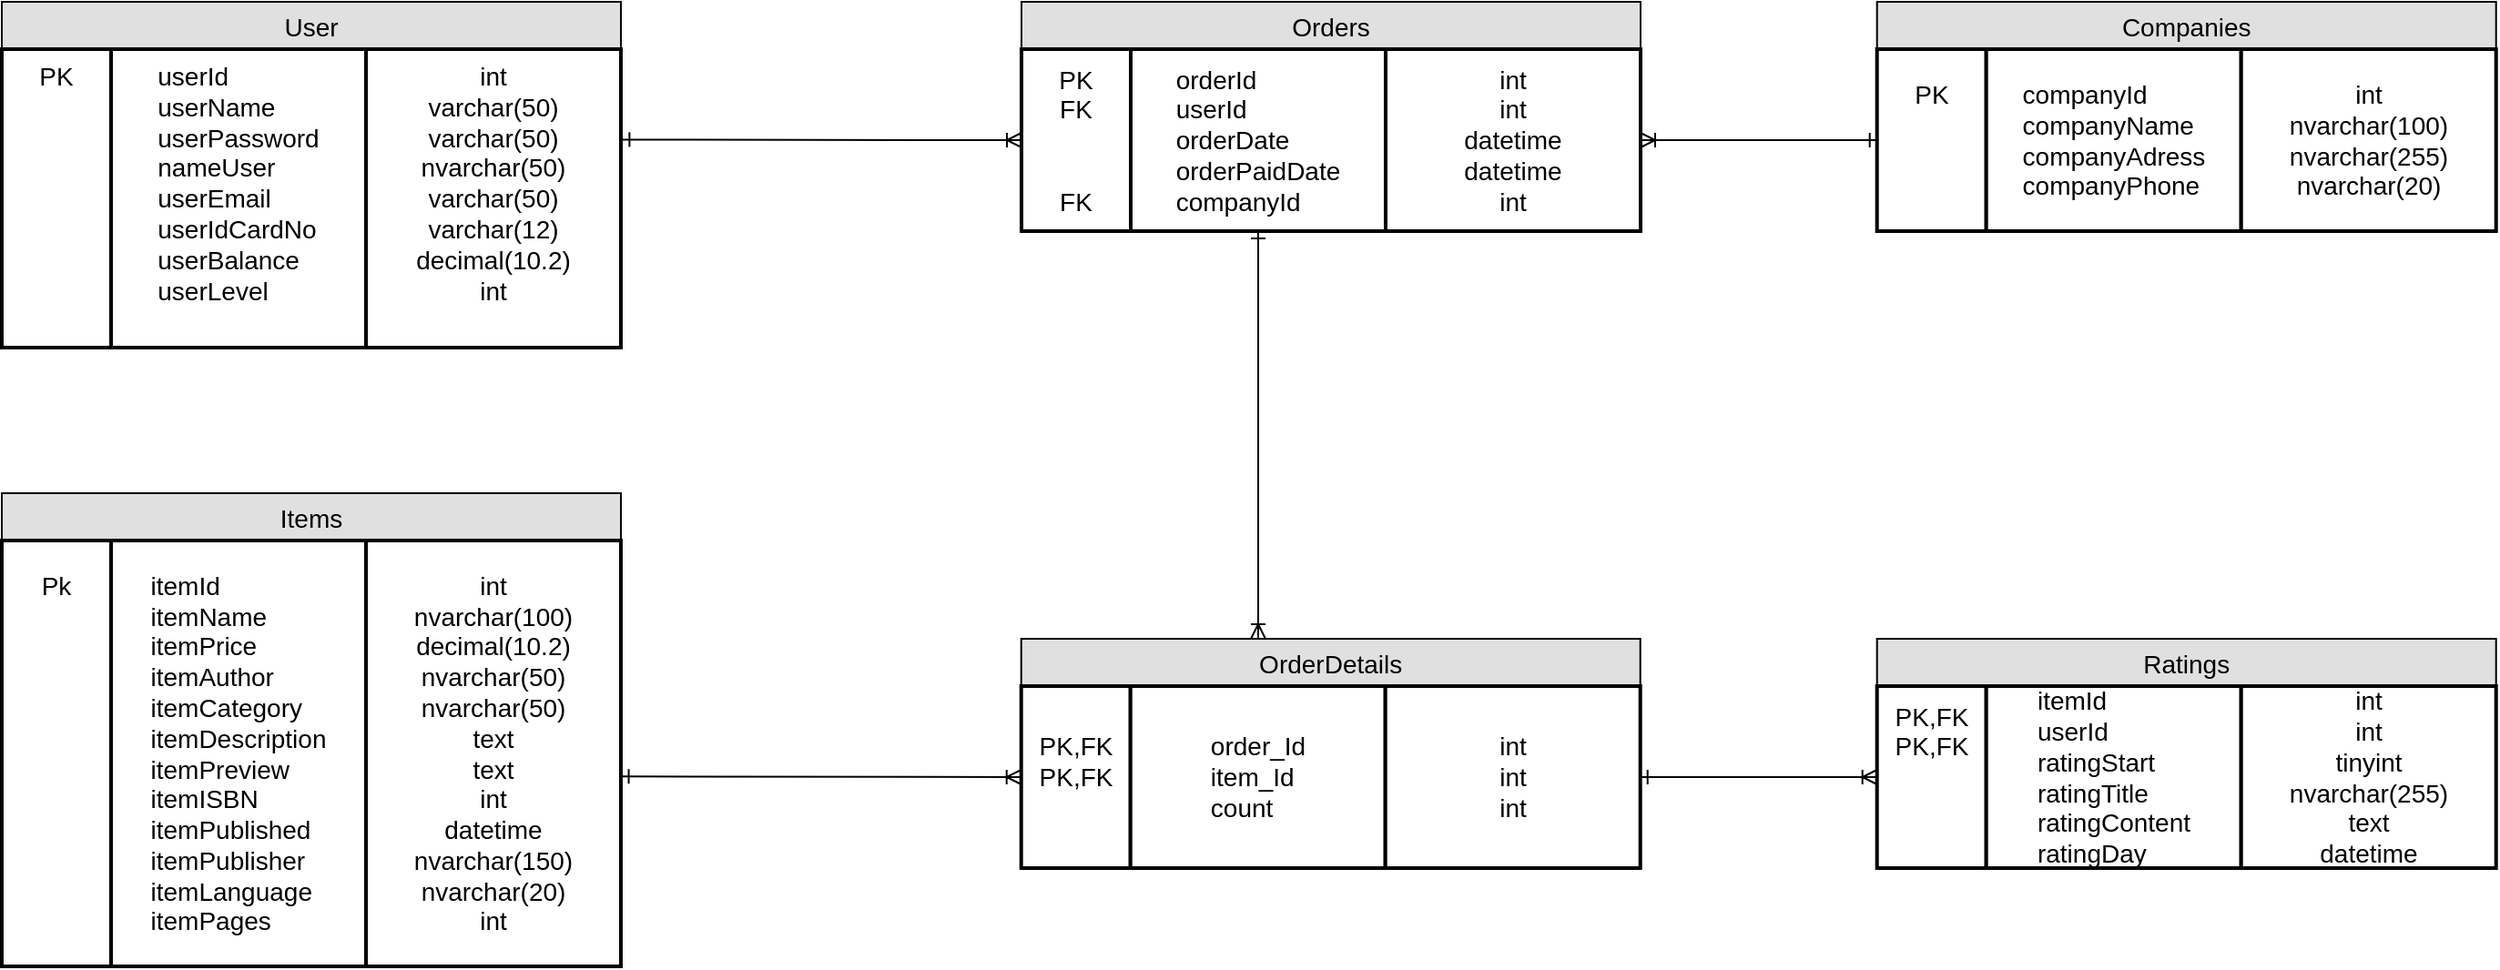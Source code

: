 <mxfile version="10.6.6" type="device"><diagram id="H6oL9b2vd_aFE2yaC4DL" name="Page-1"><mxGraphModel dx="840" dy="403" grid="1" gridSize="10" guides="1" tooltips="1" connect="1" arrows="1" fold="1" page="1" pageScale="1" pageWidth="827" pageHeight="1169" math="0" shadow="0"><root><mxCell id="0"/><mxCell id="1" parent="0"/><mxCell id="TEdLREAjGQqQcRrzh5po-1" value="User" style="text;align=center;verticalAlign=middle;spacingLeft=4;spacingRight=4;strokeColor=#000000;fillColor=#e0e0e0;rotatable=0;points=[[0,0.5],[1,0.5]];portConstraint=eastwest;fontSize=14;" parent="1" vertex="1"><mxGeometry x="180" y="80" width="340" height="26" as="geometry"/></mxCell><mxCell id="TEdLREAjGQqQcRrzh5po-3" value="PK&lt;br&gt;&lt;br&gt;&lt;br&gt;&lt;br&gt;&lt;br&gt;&lt;br&gt;&lt;br&gt;&lt;br&gt;&lt;br&gt;" style="strokeWidth=2;whiteSpace=wrap;html=1;align=center;fontSize=14;" parent="1" vertex="1"><mxGeometry x="180" y="106" width="60" height="164" as="geometry"/></mxCell><mxCell id="TEdLREAjGQqQcRrzh5po-5" value="&lt;div style=&quot;text-align: left&quot;&gt;&lt;span&gt;userId&lt;/span&gt;&lt;br&gt;&lt;/div&gt;&lt;div style=&quot;text-align: left&quot;&gt;&lt;span&gt;userName&lt;/span&gt;&lt;span&gt;&lt;br&gt;&lt;/span&gt;&lt;/div&gt;&lt;div style=&quot;text-align: left&quot;&gt;&lt;span&gt;userPassword&lt;/span&gt;&lt;span&gt;&lt;br&gt;&lt;/span&gt;&lt;/div&gt;&lt;div style=&quot;text-align: left&quot;&gt;&lt;span&gt;nameUser&lt;/span&gt;&lt;span&gt;&lt;br&gt;&lt;/span&gt;&lt;/div&gt;&lt;div style=&quot;text-align: left&quot;&gt;&lt;span&gt;userEmail&lt;/span&gt;&lt;span&gt;&lt;br&gt;&lt;/span&gt;&lt;/div&gt;&lt;div style=&quot;text-align: left&quot;&gt;&lt;span&gt;userIdCardNo&lt;/span&gt;&lt;span&gt;&lt;br&gt;&lt;/span&gt;&lt;/div&gt;&lt;div style=&quot;text-align: left&quot;&gt;&lt;span&gt;userBalance&lt;/span&gt;&lt;span&gt;&lt;br&gt;&lt;/span&gt;&lt;/div&gt;&lt;div style=&quot;text-align: left&quot;&gt;&lt;span&gt;userLevel&lt;/span&gt;&lt;span&gt;&lt;br&gt;&lt;/span&gt;&lt;/div&gt;&lt;div style=&quot;text-align: left&quot;&gt;&lt;br&gt;&lt;/div&gt;" style="strokeWidth=2;whiteSpace=wrap;html=1;align=center;fontSize=14;" parent="1" vertex="1"><mxGeometry x="240" y="106" width="140" height="164" as="geometry"/></mxCell><mxCell id="TEdLREAjGQqQcRrzh5po-6" value="int&lt;br&gt;varchar(50)&lt;br&gt;varchar(50)&lt;br&gt;nvarchar(50)&lt;br&gt;varchar(50)&lt;br&gt;varchar(12)&lt;br&gt;decimal(10.2)&lt;br&gt;int&lt;br&gt;&lt;br&gt;" style="strokeWidth=2;whiteSpace=wrap;html=1;align=center;fontSize=14;" parent="1" vertex="1"><mxGeometry x="380" y="106" width="140" height="164" as="geometry"/></mxCell><mxCell id="TEdLREAjGQqQcRrzh5po-7" value="Orders" style="text;align=center;verticalAlign=middle;spacingLeft=4;spacingRight=4;strokeColor=#000000;fillColor=#e0e0e0;rotatable=0;points=[[0,0.5],[1,0.5]];portConstraint=eastwest;fontSize=14;" parent="1" vertex="1"><mxGeometry x="740" y="80" width="340" height="26" as="geometry"/></mxCell><mxCell id="TEdLREAjGQqQcRrzh5po-8" value="&lt;br&gt;&lt;br&gt;PK&lt;br&gt;FK&lt;br&gt;&lt;br&gt;&lt;br&gt;FK&lt;br&gt;&lt;br&gt;&lt;br&gt;" style="strokeWidth=2;whiteSpace=wrap;html=1;align=center;fontSize=14;" parent="1" vertex="1"><mxGeometry x="740" y="106" width="60" height="100" as="geometry"/></mxCell><mxCell id="TEdLREAjGQqQcRrzh5po-9" value="&lt;div style=&quot;text-align: left&quot;&gt;&lt;span&gt;&lt;br&gt;&lt;/span&gt;&lt;/div&gt;&lt;div style=&quot;text-align: left&quot;&gt;&lt;span&gt;orderId&lt;/span&gt;&lt;br&gt;&lt;/div&gt;&lt;div style=&quot;text-align: left&quot;&gt;&lt;span&gt;userId&lt;/span&gt;&lt;span&gt;&lt;br&gt;&lt;/span&gt;&lt;/div&gt;&lt;div style=&quot;text-align: left&quot;&gt;&lt;span&gt;orderDate&lt;/span&gt;&lt;span&gt;&lt;br&gt;&lt;/span&gt;&lt;/div&gt;&lt;div style=&quot;text-align: left&quot;&gt;&lt;span&gt;orderPaidDate&lt;/span&gt;&lt;span&gt;&lt;br&gt;&lt;/span&gt;&lt;/div&gt;&lt;div style=&quot;text-align: left&quot;&gt;companyId&lt;span&gt;&lt;br&gt;&lt;/span&gt;&lt;/div&gt;&lt;div style=&quot;text-align: left&quot;&gt;&lt;span&gt;&lt;br&gt;&lt;/span&gt;&lt;/div&gt;" style="strokeWidth=2;whiteSpace=wrap;html=1;align=center;fontSize=14;" parent="1" vertex="1"><mxGeometry x="800" y="106" width="140" height="100" as="geometry"/></mxCell><mxCell id="TEdLREAjGQqQcRrzh5po-10" value="int&lt;br&gt;int&lt;br&gt;datetime&lt;br&gt;datetime&lt;br&gt;int&lt;br&gt;" style="strokeWidth=2;whiteSpace=wrap;html=1;align=center;fontSize=14;" parent="1" vertex="1"><mxGeometry x="940" y="106" width="140" height="100" as="geometry"/></mxCell><mxCell id="TEdLREAjGQqQcRrzh5po-11" value="OrderDetails" style="text;align=center;verticalAlign=middle;spacingLeft=4;spacingRight=4;strokeColor=#000000;fillColor=#e0e0e0;rotatable=0;points=[[0,0.5],[1,0.5]];portConstraint=eastwest;fontSize=14;" parent="1" vertex="1"><mxGeometry x="739.853" y="430" width="340" height="26" as="geometry"/></mxCell><mxCell id="TEdLREAjGQqQcRrzh5po-12" value="PK,FK&lt;br&gt;PK,FK&lt;br&gt;&lt;br&gt;" style="strokeWidth=2;whiteSpace=wrap;html=1;align=center;fontSize=14;" parent="1" vertex="1"><mxGeometry x="739.853" y="456" width="60" height="100" as="geometry"/></mxCell><mxCell id="TEdLREAjGQqQcRrzh5po-13" value="&lt;div style=&quot;text-align: left&quot;&gt;&lt;span&gt;order_Id&lt;/span&gt;&lt;br&gt;&lt;/div&gt;&lt;div style=&quot;text-align: left&quot;&gt;&lt;span&gt;item_Id&lt;/span&gt;&lt;span&gt;&lt;br&gt;&lt;/span&gt;&lt;/div&gt;&lt;div style=&quot;text-align: left&quot;&gt;&lt;span&gt;count&lt;/span&gt;&lt;span&gt;&lt;br&gt;&lt;/span&gt;&lt;/div&gt;" style="strokeWidth=2;whiteSpace=wrap;html=1;align=center;fontSize=14;" parent="1" vertex="1"><mxGeometry x="799.853" y="456" width="140" height="100" as="geometry"/></mxCell><mxCell id="TEdLREAjGQqQcRrzh5po-14" value="int&lt;br&gt;int&lt;br&gt;int&lt;br&gt;" style="strokeWidth=2;whiteSpace=wrap;html=1;align=center;fontSize=14;" parent="1" vertex="1"><mxGeometry x="939.853" y="456" width="140" height="100" as="geometry"/></mxCell><mxCell id="TEdLREAjGQqQcRrzh5po-15" value="Items" style="text;align=center;verticalAlign=middle;spacingLeft=4;spacingRight=4;strokeColor=#000000;fillColor=#e0e0e0;rotatable=0;points=[[0,0.5],[1,0.5]];portConstraint=eastwest;fontSize=14;" parent="1" vertex="1"><mxGeometry x="180" y="350" width="340" height="26" as="geometry"/></mxCell><mxCell id="TEdLREAjGQqQcRrzh5po-16" value="Pk&lt;br&gt;&lt;br&gt;&lt;br&gt;&lt;br&gt;&lt;br&gt;&lt;br&gt;&lt;br&gt;&lt;br&gt;&lt;br&gt;&lt;br&gt;&lt;br&gt;&lt;br&gt;" style="strokeWidth=2;whiteSpace=wrap;html=1;align=center;fontSize=14;" parent="1" vertex="1"><mxGeometry x="180" y="376" width="60" height="234" as="geometry"/></mxCell><mxCell id="TEdLREAjGQqQcRrzh5po-17" value="&lt;div style=&quot;text-align: left&quot;&gt;&lt;span&gt;itemId&lt;/span&gt;&lt;br&gt;&lt;/div&gt;&lt;div style=&quot;text-align: left&quot;&gt;&lt;span&gt;itemName&lt;/span&gt;&lt;span&gt;&lt;br&gt;&lt;/span&gt;&lt;/div&gt;&lt;div style=&quot;text-align: left&quot;&gt;&lt;span&gt;itemPrice&lt;/span&gt;&lt;span&gt;&lt;br&gt;&lt;/span&gt;&lt;/div&gt;&lt;div style=&quot;text-align: left&quot;&gt;&lt;span&gt;itemAuthor&lt;/span&gt;&lt;span&gt;&lt;br&gt;&lt;/span&gt;&lt;/div&gt;&lt;div style=&quot;text-align: left&quot;&gt;&lt;span&gt;itemCategory&lt;/span&gt;&lt;span&gt;&lt;br&gt;&lt;/span&gt;&lt;/div&gt;&lt;div style=&quot;text-align: left&quot;&gt;&lt;span&gt;itemDescription&lt;/span&gt;&lt;span&gt;&lt;br&gt;&lt;/span&gt;&lt;/div&gt;&lt;div style=&quot;text-align: left&quot;&gt;&lt;span&gt;itemPreview&lt;/span&gt;&lt;span&gt;&lt;br&gt;&lt;/span&gt;&lt;/div&gt;&lt;div style=&quot;text-align: left&quot;&gt;&lt;span&gt;itemISBN&lt;/span&gt;&lt;span&gt;&lt;br&gt;&lt;/span&gt;&lt;/div&gt;&lt;div style=&quot;text-align: left&quot;&gt;&lt;span&gt;itemPublished&lt;/span&gt;&lt;span&gt;&lt;br&gt;&lt;/span&gt;&lt;/div&gt;&lt;div style=&quot;text-align: left&quot;&gt;&lt;span&gt;itemPublisher&lt;/span&gt;&lt;span&gt;&lt;br&gt;&lt;/span&gt;&lt;/div&gt;&lt;div style=&quot;text-align: left&quot;&gt;&lt;span&gt;itemLanguage&lt;/span&gt;&lt;span&gt;&lt;br&gt;&lt;/span&gt;&lt;/div&gt;&lt;div style=&quot;text-align: left&quot;&gt;&lt;span&gt;itemPages&lt;/span&gt;&lt;span&gt;&lt;br&gt;&lt;/span&gt;&lt;/div&gt;" style="strokeWidth=2;whiteSpace=wrap;html=1;align=center;fontSize=14;" parent="1" vertex="1"><mxGeometry x="240" y="376" width="140" height="234" as="geometry"/></mxCell><mxCell id="TEdLREAjGQqQcRrzh5po-18" value="&lt;br&gt;int&lt;br&gt;nvarchar(100)&lt;br&gt;decimal(10.2)&lt;br&gt;nvarchar(50)&lt;br&gt;nvarchar(50)&lt;br&gt;text&lt;br&gt;text&lt;br&gt;int&lt;br&gt;datetime&lt;br&gt;nvarchar(150)&lt;br&gt;nvarchar(20)&lt;br&gt;int&lt;br&gt;&lt;br&gt;" style="strokeWidth=2;whiteSpace=wrap;html=1;align=center;fontSize=14;" parent="1" vertex="1"><mxGeometry x="380" y="376" width="140" height="234" as="geometry"/></mxCell><mxCell id="TEdLREAjGQqQcRrzh5po-23" value="" style="edgeStyle=entityRelationEdgeStyle;fontSize=12;html=1;endArrow=ERoneToMany;exitX=1.005;exitY=0.303;exitDx=0;exitDy=0;entryX=0;entryY=0.5;entryDx=0;entryDy=0;startArrow=ERone;startFill=0;exitPerimeter=0;" parent="1" source="TEdLREAjGQqQcRrzh5po-6" target="TEdLREAjGQqQcRrzh5po-8" edge="1"><mxGeometry width="100" height="100" relative="1" as="geometry"><mxPoint x="560" y="240" as="sourcePoint"/><mxPoint x="660" y="140" as="targetPoint"/></mxGeometry></mxCell><mxCell id="TEdLREAjGQqQcRrzh5po-27" value="" style="fontSize=12;html=1;endArrow=ERoneToMany;endFill=0;startArrow=ERone;startFill=0;entryX=0;entryY=0.5;entryDx=0;entryDy=0;exitX=1.002;exitY=0.554;exitDx=0;exitDy=0;exitPerimeter=0;" parent="1" source="TEdLREAjGQqQcRrzh5po-18" target="TEdLREAjGQqQcRrzh5po-12" edge="1"><mxGeometry width="100" height="100" relative="1" as="geometry"><mxPoint x="630" y="430" as="sourcePoint"/><mxPoint x="660" y="420" as="targetPoint"/></mxGeometry></mxCell><mxCell id="TEdLREAjGQqQcRrzh5po-30" value="" style="fontSize=12;html=1;endArrow=ERoneToMany;startArrow=ERone;startFill=0;" parent="1" source="TEdLREAjGQqQcRrzh5po-9" edge="1"><mxGeometry width="100" height="100" relative="1" as="geometry"><mxPoint x="939" y="220" as="sourcePoint"/><mxPoint x="870" y="430" as="targetPoint"/></mxGeometry></mxCell><mxCell id="tJk9xKTc-nbAkoPA7oIq-1" value="Ratings" style="text;align=center;verticalAlign=middle;spacingLeft=4;spacingRight=4;strokeColor=#000000;fillColor=#e0e0e0;rotatable=0;points=[[0,0.5],[1,0.5]];portConstraint=eastwest;fontSize=14;" parent="1" vertex="1"><mxGeometry x="1209.853" y="430" width="340" height="26" as="geometry"/></mxCell><mxCell id="tJk9xKTc-nbAkoPA7oIq-2" value="PK,FK&lt;br&gt;PK,FK&lt;br&gt;&lt;br&gt;&lt;br&gt;&lt;br&gt;" style="strokeWidth=2;whiteSpace=wrap;html=1;align=center;fontSize=14;" parent="1" vertex="1"><mxGeometry x="1209.853" y="456" width="60" height="100" as="geometry"/></mxCell><mxCell id="tJk9xKTc-nbAkoPA7oIq-3" value="&lt;div style=&quot;text-align: left&quot;&gt;&lt;span&gt;itemId&lt;/span&gt;&lt;br&gt;&lt;/div&gt;&lt;div style=&quot;text-align: left&quot;&gt;&lt;span&gt;userId&lt;/span&gt;&lt;span&gt;&lt;br&gt;&lt;/span&gt;&lt;/div&gt;&lt;div style=&quot;text-align: left&quot;&gt;&lt;span&gt;ratingStart&lt;/span&gt;&lt;span&gt;&lt;br&gt;&lt;/span&gt;&lt;/div&gt;&lt;div style=&quot;text-align: left&quot;&gt;&lt;span&gt;ratingTitle&lt;/span&gt;&lt;span&gt;&lt;br&gt;&lt;/span&gt;&lt;/div&gt;&lt;div style=&quot;text-align: left&quot;&gt;&lt;span&gt;ratingContent&lt;/span&gt;&lt;span&gt;&lt;br&gt;&lt;/span&gt;&lt;/div&gt;&lt;div style=&quot;text-align: left&quot;&gt;&lt;span&gt;ratingDay&lt;/span&gt;&lt;/div&gt;" style="strokeWidth=2;whiteSpace=wrap;html=1;align=center;fontSize=14;" parent="1" vertex="1"><mxGeometry x="1269.853" y="456" width="140" height="100" as="geometry"/></mxCell><mxCell id="tJk9xKTc-nbAkoPA7oIq-4" value="int&lt;br&gt;int&lt;br&gt;tinyint&lt;br&gt;nvarchar(255)&lt;br&gt;text&lt;br&gt;datetime&lt;br&gt;" style="strokeWidth=2;whiteSpace=wrap;html=1;align=center;fontSize=14;" parent="1" vertex="1"><mxGeometry x="1409.853" y="456" width="140" height="100" as="geometry"/></mxCell><mxCell id="tJk9xKTc-nbAkoPA7oIq-5" value="" style="fontSize=12;html=1;endArrow=ERoneToMany;startArrow=ERone;startFill=0;entryX=0;entryY=0.5;entryDx=0;entryDy=0;exitX=1;exitY=0.5;exitDx=0;exitDy=0;" parent="1" source="TEdLREAjGQqQcRrzh5po-14" target="tJk9xKTc-nbAkoPA7oIq-2" edge="1"><mxGeometry width="100" height="100" relative="1" as="geometry"><mxPoint x="880.264" y="216" as="sourcePoint"/><mxPoint x="881.429" y="436.857" as="targetPoint"/></mxGeometry></mxCell><mxCell id="tJk9xKTc-nbAkoPA7oIq-6" value="Companies" style="text;align=center;verticalAlign=middle;spacingLeft=4;spacingRight=4;strokeColor=#000000;fillColor=#e0e0e0;rotatable=0;points=[[0,0.5],[1,0.5]];portConstraint=eastwest;fontSize=14;" parent="1" vertex="1"><mxGeometry x="1209.853" y="80" width="340" height="26" as="geometry"/></mxCell><mxCell id="tJk9xKTc-nbAkoPA7oIq-7" value="PK&lt;br&gt;&lt;br&gt;&lt;br&gt;&lt;br&gt;" style="strokeWidth=2;whiteSpace=wrap;html=1;align=center;fontSize=14;" parent="1" vertex="1"><mxGeometry x="1209.853" y="106" width="60" height="100" as="geometry"/></mxCell><mxCell id="tJk9xKTc-nbAkoPA7oIq-8" value="&lt;div style=&quot;text-align: left&quot;&gt;&lt;span&gt;companyId&lt;/span&gt;&lt;br&gt;&lt;/div&gt;&lt;div style=&quot;text-align: left&quot;&gt;&lt;span&gt;companyName&lt;/span&gt;&lt;span&gt;&lt;br&gt;&lt;/span&gt;&lt;/div&gt;&lt;div style=&quot;text-align: left&quot;&gt;&lt;span&gt;companyAdress&lt;/span&gt;&lt;span&gt;&lt;br&gt;&lt;/span&gt;&lt;/div&gt;&lt;div style=&quot;text-align: left&quot;&gt;&lt;span&gt;companyPhone&lt;/span&gt;&lt;span&gt;&lt;br&gt;&lt;/span&gt;&lt;/div&gt;" style="strokeWidth=2;whiteSpace=wrap;html=1;align=center;fontSize=14;" parent="1" vertex="1"><mxGeometry x="1269.853" y="106" width="140" height="100" as="geometry"/></mxCell><mxCell id="tJk9xKTc-nbAkoPA7oIq-9" value="int&lt;br&gt;nvarchar(100)&lt;br&gt;nvarchar(255)&lt;br&gt;nvarchar(20)&lt;br&gt;" style="strokeWidth=2;whiteSpace=wrap;html=1;align=center;fontSize=14;" parent="1" vertex="1"><mxGeometry x="1409.853" y="106" width="140" height="100" as="geometry"/></mxCell><mxCell id="tJk9xKTc-nbAkoPA7oIq-10" value="" style="fontSize=12;html=1;endArrow=ERoneToMany;startArrow=ERone;startFill=0;entryX=1;entryY=0.5;entryDx=0;entryDy=0;exitX=0;exitY=0.5;exitDx=0;exitDy=0;" parent="1" source="tJk9xKTc-nbAkoPA7oIq-7" target="TEdLREAjGQqQcRrzh5po-10" edge="1"><mxGeometry width="100" height="100" relative="1" as="geometry"><mxPoint x="899" y="-84" as="sourcePoint"/><mxPoint x="1250" y="166.429" as="targetPoint"/></mxGeometry></mxCell></root></mxGraphModel></diagram></mxfile>